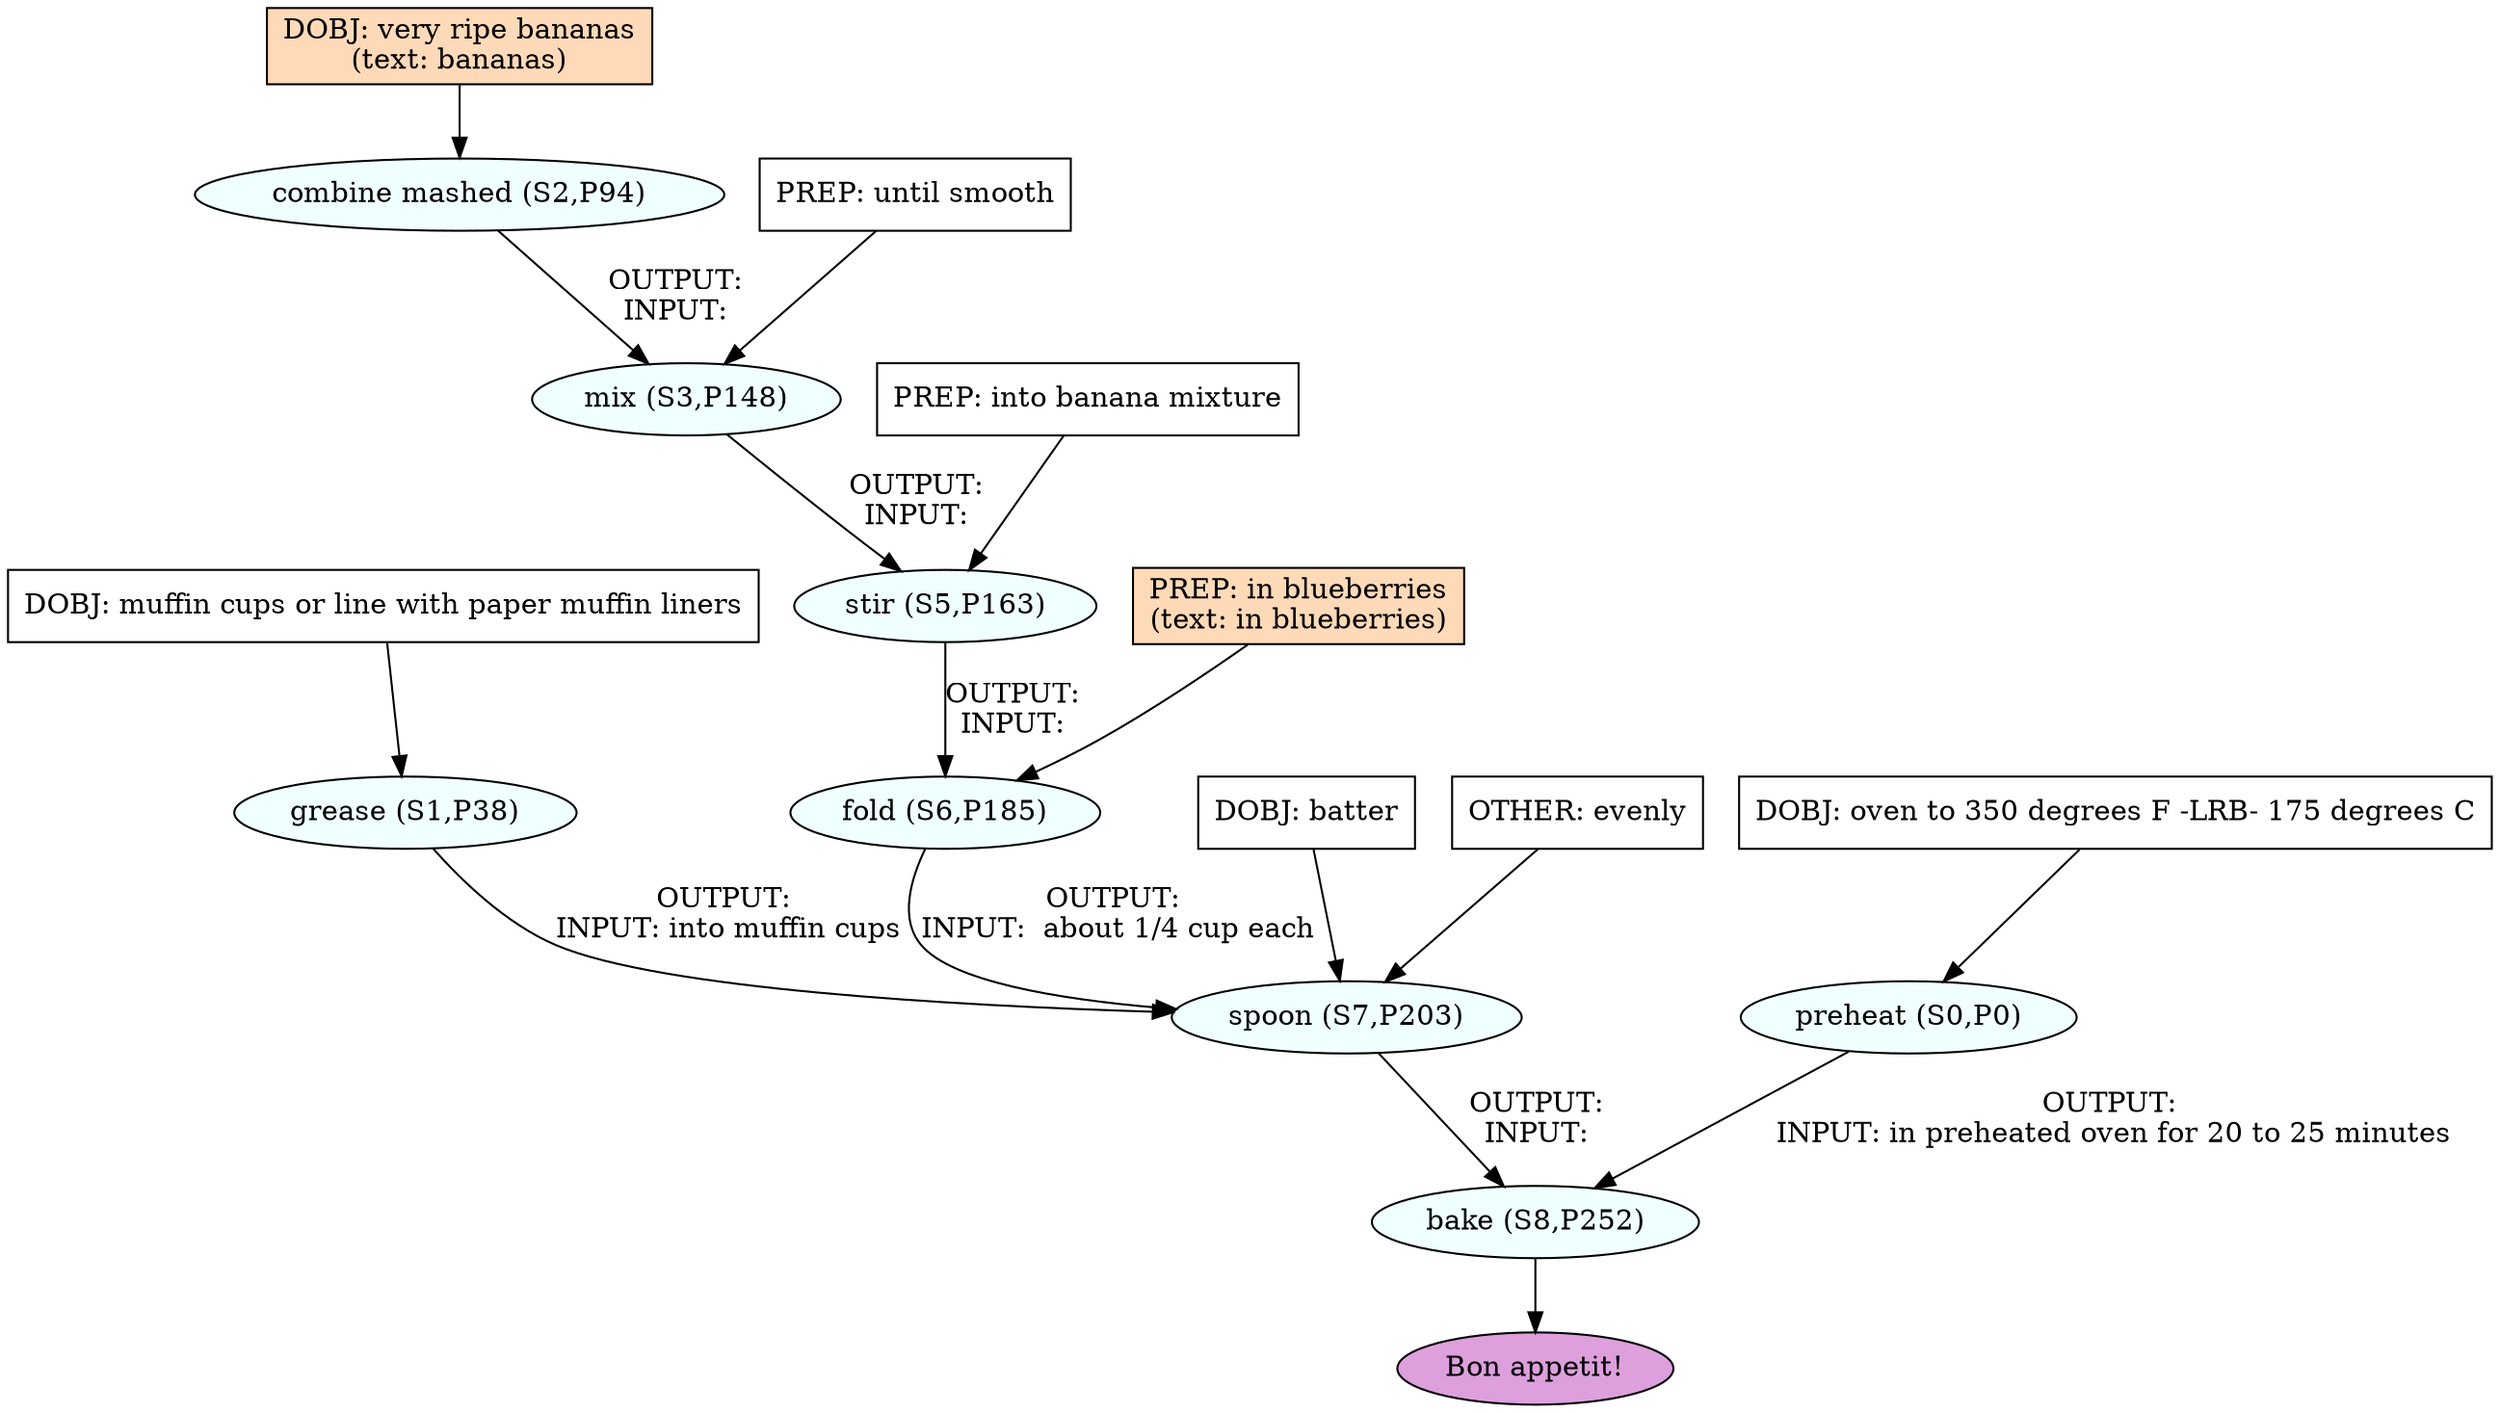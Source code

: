 digraph recipe {
E0[label="preheat (S0,P0)", shape=oval, style=filled, fillcolor=azure]
E1[label="grease (S1,P38)", shape=oval, style=filled, fillcolor=azure]
E2[label="combine mashed (S2,P94)", shape=oval, style=filled, fillcolor=azure]
E3[label="mix (S3,P148)", shape=oval, style=filled, fillcolor=azure]
E4[label="stir (S5,P163)", shape=oval, style=filled, fillcolor=azure]
E5[label="fold (S6,P185)", shape=oval, style=filled, fillcolor=azure]
E6[label="spoon (S7,P203)", shape=oval, style=filled, fillcolor=azure]
E7[label="bake (S8,P252)", shape=oval, style=filled, fillcolor=azure]
D1[label="DOBJ: muffin cups or line with paper muffin liners", shape=box, style=filled, fillcolor=white]
D1 -> E1
D2[label="DOBJ: very ripe bananas
(text: bananas)", shape=box, style=filled, fillcolor=peachpuff]
D2 -> E2
D0[label="DOBJ: oven to 350 degrees F -LRB- 175 degrees C", shape=box, style=filled, fillcolor=white]
D0 -> E0
E2 -> E3 [label="OUTPUT: 
INPUT: "]
P3_0_0[label="PREP: until smooth", shape=box, style=filled, fillcolor=white]
P3_0_0 -> E3
E3 -> E4 [label="OUTPUT: 
INPUT: "]
P4_0_0[label="PREP: into banana mixture", shape=box, style=filled, fillcolor=white]
P4_0_0 -> E4
E4 -> E5 [label="OUTPUT: 
INPUT: "]
P5_0_ing[label="PREP: in blueberries
(text: in blueberries)", shape=box, style=filled, fillcolor=peachpuff]
P5_0_ing -> E5
E5 -> E6 [label="OUTPUT: 
INPUT:  about 1/4 cup each"]
D6_1[label="DOBJ: batter", shape=box, style=filled, fillcolor=white]
D6_1 -> E6
E1 -> E6 [label="OUTPUT: 
INPUT: into muffin cups"]
O6_0_0[label="OTHER: evenly", shape=box, style=filled, fillcolor=white]
O6_0_0 -> E6
E6 -> E7 [label="OUTPUT: 
INPUT: "]
E0 -> E7 [label="OUTPUT: 
INPUT: in preheated oven for 20 to 25 minutes"]
EOR[label="Bon appetit!", shape=oval, style=filled, fillcolor=plum]
E7 -> EOR
}
